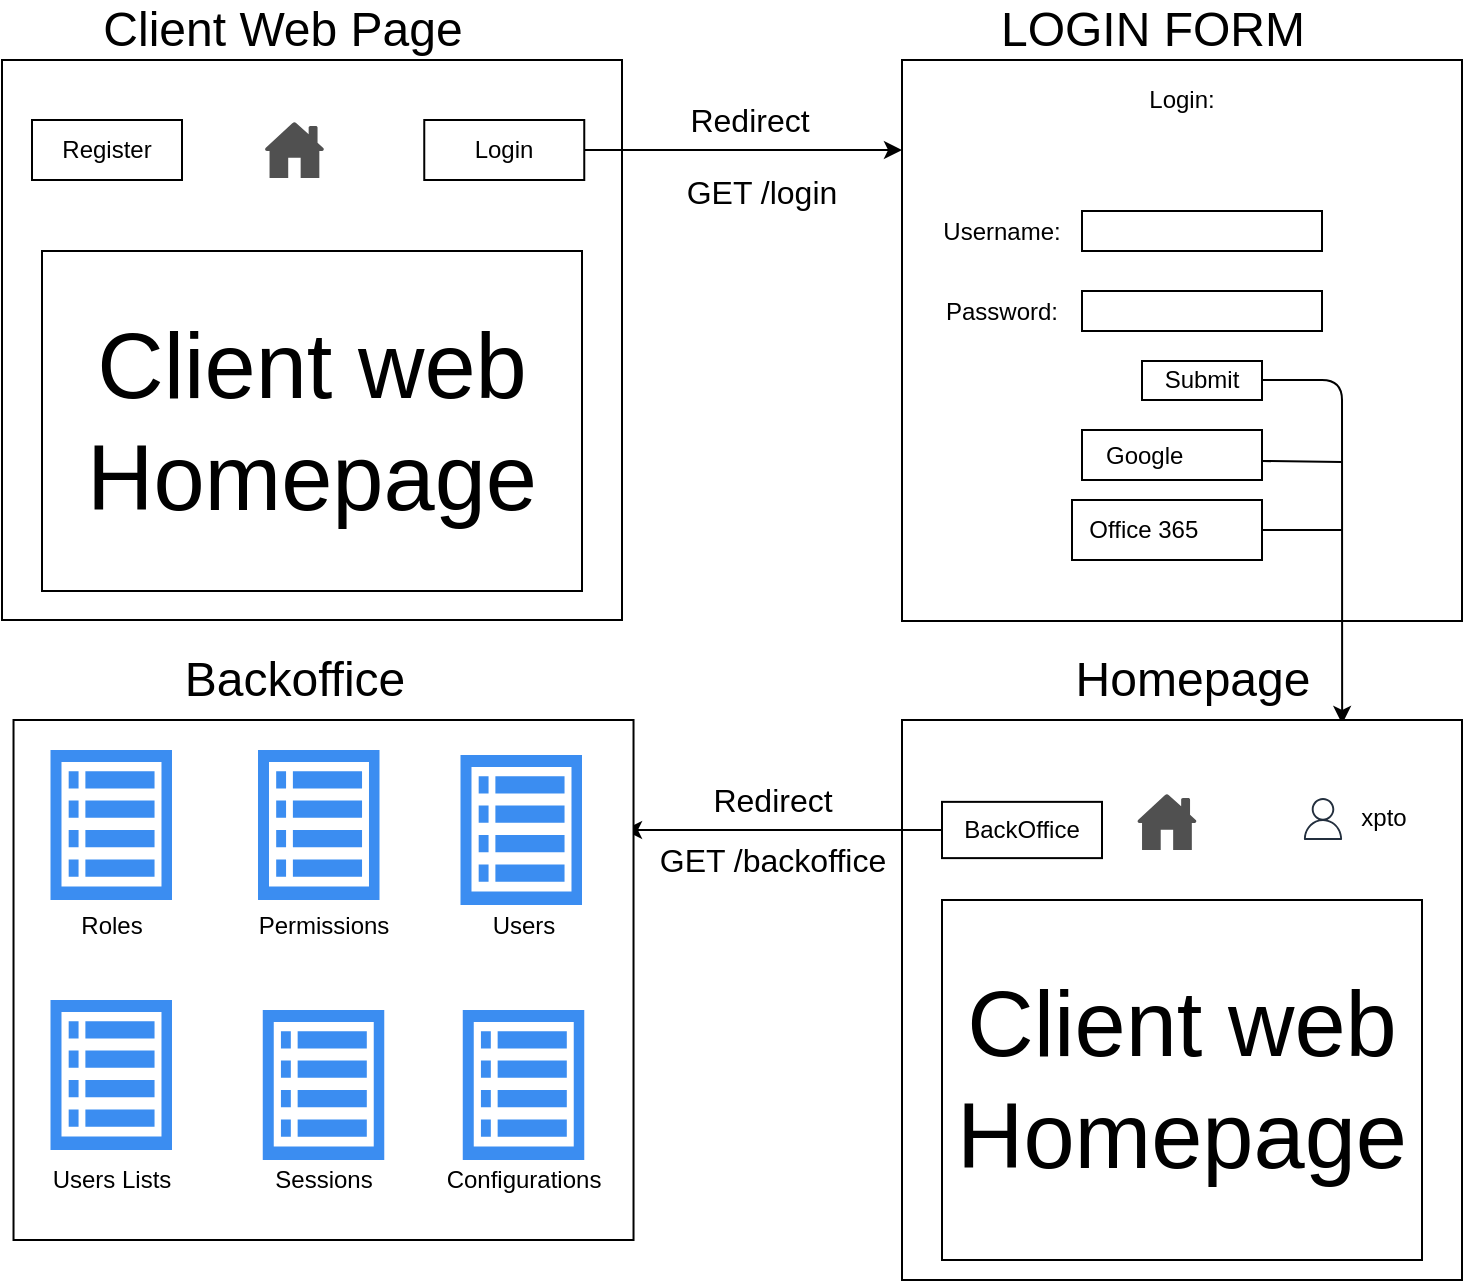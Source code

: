 <mxfile version="13.0.3" type="device"><diagram id="FL74OJqhruqepXC1qAeP" name="Page-1"><mxGraphModel dx="1422" dy="745" grid="1" gridSize="10" guides="1" tooltips="1" connect="1" arrows="1" fold="1" page="1" pageScale="1" pageWidth="827" pageHeight="1169" math="0" shadow="0"><root><mxCell id="0"/><mxCell id="1" parent="0"/><mxCell id="4TX8kmcd7X44YwIH6tuc-1" value="" style="rounded=0;whiteSpace=wrap;html=1;" vertex="1" parent="1"><mxGeometry x="60" y="190" width="310" height="280" as="geometry"/></mxCell><mxCell id="4TX8kmcd7X44YwIH6tuc-2" value="&lt;font style=&quot;font-size: 24px&quot;&gt;Client Web Page&lt;/font&gt;" style="text;html=1;align=center;verticalAlign=middle;resizable=0;points=[];autosize=1;" vertex="1" parent="1"><mxGeometry x="100" y="165" width="200" height="20" as="geometry"/></mxCell><mxCell id="4TX8kmcd7X44YwIH6tuc-4" value="&lt;span style=&quot;font-size: 46px&quot;&gt;Client web Homepage&lt;/span&gt;" style="rounded=0;whiteSpace=wrap;html=1;" vertex="1" parent="1"><mxGeometry x="80" y="285.5" width="270" height="170" as="geometry"/></mxCell><mxCell id="4TX8kmcd7X44YwIH6tuc-9" value="Login" style="rounded=0;whiteSpace=wrap;html=1;" vertex="1" parent="1"><mxGeometry x="271.13" y="220" width="80" height="30" as="geometry"/></mxCell><mxCell id="4TX8kmcd7X44YwIH6tuc-13" value="" style="pointerEvents=1;shadow=0;dashed=0;html=1;strokeColor=none;fillColor=#505050;labelPosition=center;verticalLabelPosition=bottom;verticalAlign=top;outlineConnect=0;align=center;shape=mxgraph.office.concepts.home;" vertex="1" parent="1"><mxGeometry x="191.25" y="221" width="30" height="28" as="geometry"/></mxCell><mxCell id="4TX8kmcd7X44YwIH6tuc-14" value="" style="endArrow=classic;html=1;exitX=1;exitY=0.5;exitDx=0;exitDy=0;" edge="1" parent="1" source="4TX8kmcd7X44YwIH6tuc-9"><mxGeometry width="50" height="50" relative="1" as="geometry"><mxPoint x="410" y="240" as="sourcePoint"/><mxPoint x="510" y="235" as="targetPoint"/></mxGeometry></mxCell><mxCell id="4TX8kmcd7X44YwIH6tuc-17" value="" style="rounded=0;whiteSpace=wrap;html=1;" vertex="1" parent="1"><mxGeometry x="510" y="190" width="280" height="280.5" as="geometry"/></mxCell><mxCell id="4TX8kmcd7X44YwIH6tuc-20" value="&lt;font style=&quot;font-size: 24px&quot;&gt;LOGIN FORM&lt;/font&gt;" style="text;html=1;align=center;verticalAlign=middle;resizable=0;points=[];autosize=1;" vertex="1" parent="1"><mxGeometry x="550" y="165" width="170" height="20" as="geometry"/></mxCell><mxCell id="4TX8kmcd7X44YwIH6tuc-21" value="Login:" style="text;html=1;strokeColor=none;fillColor=none;align=center;verticalAlign=middle;whiteSpace=wrap;rounded=0;" vertex="1" parent="1"><mxGeometry x="630" y="200" width="40" height="20" as="geometry"/></mxCell><mxCell id="4TX8kmcd7X44YwIH6tuc-22" value="" style="rounded=0;whiteSpace=wrap;html=1;" vertex="1" parent="1"><mxGeometry x="600" y="265.5" width="120" height="20" as="geometry"/></mxCell><mxCell id="4TX8kmcd7X44YwIH6tuc-23" value="Username:" style="text;html=1;strokeColor=none;fillColor=none;align=center;verticalAlign=middle;whiteSpace=wrap;rounded=0;" vertex="1" parent="1"><mxGeometry x="540" y="265.5" width="40" height="20" as="geometry"/></mxCell><mxCell id="4TX8kmcd7X44YwIH6tuc-25" value="" style="rounded=0;whiteSpace=wrap;html=1;" vertex="1" parent="1"><mxGeometry x="600" y="305.5" width="120" height="20" as="geometry"/></mxCell><mxCell id="4TX8kmcd7X44YwIH6tuc-26" value="Password:" style="text;html=1;strokeColor=none;fillColor=none;align=center;verticalAlign=middle;whiteSpace=wrap;rounded=0;" vertex="1" parent="1"><mxGeometry x="540" y="305.5" width="40" height="20" as="geometry"/></mxCell><mxCell id="4TX8kmcd7X44YwIH6tuc-27" value="Submit" style="rounded=0;whiteSpace=wrap;html=1;" vertex="1" parent="1"><mxGeometry x="630" y="340.5" width="60" height="19.5" as="geometry"/></mxCell><mxCell id="4TX8kmcd7X44YwIH6tuc-29" value="&amp;nbsp; &amp;nbsp;Google" style="rounded=0;whiteSpace=wrap;html=1;align=left;" vertex="1" parent="1"><mxGeometry x="600" y="375" width="90" height="25" as="geometry"/></mxCell><mxCell id="4TX8kmcd7X44YwIH6tuc-30" value="" style="shape=image;html=1;verticalAlign=top;verticalLabelPosition=bottom;labelBackgroundColor=#ffffff;imageAspect=0;aspect=fixed;image=https://cdn2.iconfinder.com/data/icons/social-icons-33/128/Google-128.png" vertex="1" parent="1"><mxGeometry x="667.5" y="381.25" width="12.5" height="12.5" as="geometry"/></mxCell><mxCell id="4TX8kmcd7X44YwIH6tuc-31" value="&amp;nbsp; Office 365" style="rounded=0;whiteSpace=wrap;html=1;align=left;" vertex="1" parent="1"><mxGeometry x="595" y="410" width="95" height="30" as="geometry"/></mxCell><mxCell id="4TX8kmcd7X44YwIH6tuc-32" value="" style="shape=image;html=1;verticalAlign=top;verticalLabelPosition=bottom;labelBackgroundColor=#ffffff;imageAspect=0;aspect=fixed;image=https://cdn4.iconfinder.com/data/icons/address-book-providers-in-colors/512/office365-128.png" vertex="1" parent="1"><mxGeometry x="667.5" y="416" width="18" height="18" as="geometry"/></mxCell><mxCell id="4TX8kmcd7X44YwIH6tuc-36" value="" style="endArrow=classic;html=1;entryX=0.786;entryY=0.007;entryDx=0;entryDy=0;entryPerimeter=0;" edge="1" parent="1" target="4TX8kmcd7X44YwIH6tuc-39"><mxGeometry width="50" height="50" relative="1" as="geometry"><mxPoint x="690" y="350" as="sourcePoint"/><mxPoint x="730" y="530" as="targetPoint"/><Array as="points"><mxPoint x="730" y="350"/></Array></mxGeometry></mxCell><mxCell id="4TX8kmcd7X44YwIH6tuc-37" value="" style="endArrow=none;html=1;" edge="1" parent="1"><mxGeometry width="50" height="50" relative="1" as="geometry"><mxPoint x="690" y="390.5" as="sourcePoint"/><mxPoint x="730" y="391" as="targetPoint"/></mxGeometry></mxCell><mxCell id="4TX8kmcd7X44YwIH6tuc-38" value="" style="endArrow=none;html=1;" edge="1" parent="1"><mxGeometry width="50" height="50" relative="1" as="geometry"><mxPoint x="690" y="425" as="sourcePoint"/><mxPoint x="730" y="425" as="targetPoint"/></mxGeometry></mxCell><mxCell id="4TX8kmcd7X44YwIH6tuc-39" value="" style="rounded=0;whiteSpace=wrap;html=1;" vertex="1" parent="1"><mxGeometry x="510" y="520" width="280" height="280" as="geometry"/></mxCell><mxCell id="4TX8kmcd7X44YwIH6tuc-42" value="&lt;font style=&quot;font-size: 46px&quot;&gt;Client web Homepage&lt;/font&gt;" style="rounded=0;whiteSpace=wrap;html=1;" vertex="1" parent="1"><mxGeometry x="530" y="610" width="240" height="180" as="geometry"/></mxCell><mxCell id="4TX8kmcd7X44YwIH6tuc-43" value="BackOffice" style="rounded=0;whiteSpace=wrap;html=1;" vertex="1" parent="1"><mxGeometry x="530" y="560.93" width="80" height="28.13" as="geometry"/></mxCell><mxCell id="4TX8kmcd7X44YwIH6tuc-44" value="" style="endArrow=classic;html=1;exitX=0;exitY=0.5;exitDx=0;exitDy=0;" edge="1" parent="1" source="4TX8kmcd7X44YwIH6tuc-43"><mxGeometry width="50" height="50" relative="1" as="geometry"><mxPoint x="480" y="570" as="sourcePoint"/><mxPoint x="371" y="575" as="targetPoint"/></mxGeometry></mxCell><mxCell id="4TX8kmcd7X44YwIH6tuc-45" value="&lt;font style=&quot;font-size: 16px&quot;&gt;GET /backoffice&lt;/font&gt;" style="text;html=1;align=center;verticalAlign=middle;resizable=0;points=[];autosize=1;" vertex="1" parent="1"><mxGeometry x="380" y="580" width="130" height="20" as="geometry"/></mxCell><mxCell id="4TX8kmcd7X44YwIH6tuc-46" value="&lt;font style=&quot;font-size: 16px&quot;&gt;Redirect&lt;/font&gt;" style="text;html=1;align=center;verticalAlign=middle;resizable=0;points=[];autosize=1;" vertex="1" parent="1"><mxGeometry x="405" y="550" width="80" height="20" as="geometry"/></mxCell><mxCell id="4TX8kmcd7X44YwIH6tuc-47" value="" style="rounded=0;whiteSpace=wrap;html=1;" vertex="1" parent="1"><mxGeometry x="65.76" y="520" width="310" height="260" as="geometry"/></mxCell><mxCell id="4TX8kmcd7X44YwIH6tuc-67" value="" style="html=1;aspect=fixed;strokeColor=none;shadow=0;align=center;verticalAlign=top;fillColor=#3B8DF1;shape=mxgraph.gcp2.view_list" vertex="1" parent="1"><mxGeometry x="84.25" y="535" width="60.75" height="75" as="geometry"/></mxCell><mxCell id="4TX8kmcd7X44YwIH6tuc-68" value="Roles" style="text;html=1;strokeColor=none;fillColor=none;align=center;verticalAlign=middle;whiteSpace=wrap;rounded=0;" vertex="1" parent="1"><mxGeometry x="94.62" y="612.5" width="40" height="20" as="geometry"/></mxCell><mxCell id="4TX8kmcd7X44YwIH6tuc-70" value="" style="html=1;aspect=fixed;strokeColor=none;shadow=0;align=center;verticalAlign=top;fillColor=#3B8DF1;shape=mxgraph.gcp2.view_list" vertex="1" parent="1"><mxGeometry x="188" y="535" width="60.75" height="75" as="geometry"/></mxCell><mxCell id="4TX8kmcd7X44YwIH6tuc-71" value="Permissions" style="text;html=1;strokeColor=none;fillColor=none;align=center;verticalAlign=middle;whiteSpace=wrap;rounded=0;" vertex="1" parent="1"><mxGeometry x="200.76" y="612.5" width="40" height="20" as="geometry"/></mxCell><mxCell id="4TX8kmcd7X44YwIH6tuc-72" value="" style="html=1;aspect=fixed;strokeColor=none;shadow=0;align=center;verticalAlign=top;fillColor=#3B8DF1;shape=mxgraph.gcp2.view_list" vertex="1" parent="1"><mxGeometry x="289.25" y="537.5" width="60.75" height="75" as="geometry"/></mxCell><mxCell id="4TX8kmcd7X44YwIH6tuc-73" value="Users" style="text;html=1;strokeColor=none;fillColor=none;align=center;verticalAlign=middle;whiteSpace=wrap;rounded=0;" vertex="1" parent="1"><mxGeometry x="300.76" y="612.5" width="40" height="20" as="geometry"/></mxCell><mxCell id="4TX8kmcd7X44YwIH6tuc-74" value="" style="html=1;aspect=fixed;strokeColor=none;shadow=0;align=center;verticalAlign=top;fillColor=#3B8DF1;shape=mxgraph.gcp2.view_list" vertex="1" parent="1"><mxGeometry x="84.25" y="660" width="60.75" height="75" as="geometry"/></mxCell><mxCell id="4TX8kmcd7X44YwIH6tuc-75" value="Users Lists" style="text;html=1;strokeColor=none;fillColor=none;align=center;verticalAlign=middle;whiteSpace=wrap;rounded=0;" vertex="1" parent="1"><mxGeometry x="80" y="740" width="70" height="20" as="geometry"/></mxCell><mxCell id="4TX8kmcd7X44YwIH6tuc-76" value="" style="html=1;aspect=fixed;strokeColor=none;shadow=0;align=center;verticalAlign=top;fillColor=#3B8DF1;shape=mxgraph.gcp2.view_list" vertex="1" parent="1"><mxGeometry x="290.38" y="665" width="60.75" height="75" as="geometry"/></mxCell><mxCell id="4TX8kmcd7X44YwIH6tuc-77" value="Sessions" style="text;html=1;strokeColor=none;fillColor=none;align=center;verticalAlign=middle;whiteSpace=wrap;rounded=0;" vertex="1" parent="1"><mxGeometry x="200.76" y="740" width="40" height="20" as="geometry"/></mxCell><mxCell id="4TX8kmcd7X44YwIH6tuc-82" value="" style="html=1;aspect=fixed;strokeColor=none;shadow=0;align=center;verticalAlign=top;fillColor=#3B8DF1;shape=mxgraph.gcp2.view_list" vertex="1" parent="1"><mxGeometry x="190.38" y="665" width="60.75" height="75" as="geometry"/></mxCell><mxCell id="4TX8kmcd7X44YwIH6tuc-83" value="Configurations" style="text;html=1;strokeColor=none;fillColor=none;align=center;verticalAlign=middle;whiteSpace=wrap;rounded=0;" vertex="1" parent="1"><mxGeometry x="300.76" y="740" width="40" height="20" as="geometry"/></mxCell><mxCell id="4TX8kmcd7X44YwIH6tuc-85" value="&lt;font style=&quot;font-size: 24px&quot;&gt;Backoffice&lt;/font&gt;" style="text;html=1;align=center;verticalAlign=middle;resizable=0;points=[];autosize=1;" vertex="1" parent="1"><mxGeometry x="141.25" y="490" width="130" height="20" as="geometry"/></mxCell><mxCell id="4TX8kmcd7X44YwIH6tuc-87" value="&lt;span style=&quot;font-size: 24px&quot;&gt;Homepage&lt;/span&gt;" style="text;html=1;align=center;verticalAlign=middle;resizable=0;points=[];autosize=1;" vertex="1" parent="1"><mxGeometry x="590" y="490" width="130" height="20" as="geometry"/></mxCell><mxCell id="4TX8kmcd7X44YwIH6tuc-89" value="Register" style="rounded=0;whiteSpace=wrap;html=1;" vertex="1" parent="1"><mxGeometry x="75" y="220" width="75" height="30" as="geometry"/></mxCell><mxCell id="4TX8kmcd7X44YwIH6tuc-90" value="" style="pointerEvents=1;shadow=0;dashed=0;html=1;strokeColor=none;fillColor=#505050;labelPosition=center;verticalLabelPosition=bottom;verticalAlign=top;outlineConnect=0;align=center;shape=mxgraph.office.concepts.home;" vertex="1" parent="1"><mxGeometry x="627.5" y="557" width="30" height="28" as="geometry"/></mxCell><mxCell id="4TX8kmcd7X44YwIH6tuc-91" value="" style="outlineConnect=0;fontColor=#232F3E;gradientColor=none;fillColor=#232F3E;strokeColor=none;dashed=0;verticalLabelPosition=bottom;verticalAlign=top;align=center;html=1;fontSize=12;fontStyle=0;aspect=fixed;pointerEvents=1;shape=mxgraph.aws4.user;" vertex="1" parent="1"><mxGeometry x="710" y="559" width="21" height="21" as="geometry"/></mxCell><mxCell id="4TX8kmcd7X44YwIH6tuc-92" value="xpto" style="text;html=1;strokeColor=none;fillColor=none;align=center;verticalAlign=middle;whiteSpace=wrap;rounded=0;" vertex="1" parent="1"><mxGeometry x="731" y="559" width="40" height="20" as="geometry"/></mxCell><mxCell id="4TX8kmcd7X44YwIH6tuc-95" value="&lt;font style=&quot;font-size: 16px&quot;&gt;Redirect&lt;/font&gt;" style="text;html=1;strokeColor=none;fillColor=none;align=center;verticalAlign=middle;whiteSpace=wrap;rounded=0;" vertex="1" parent="1"><mxGeometry x="413.5" y="210" width="40" height="20" as="geometry"/></mxCell><mxCell id="4TX8kmcd7X44YwIH6tuc-96" value="&lt;font style=&quot;font-size: 16px&quot;&gt;GET /login&lt;/font&gt;" style="text;html=1;strokeColor=none;fillColor=none;align=center;verticalAlign=middle;whiteSpace=wrap;rounded=0;" vertex="1" parent="1"><mxGeometry x="400" y="246" width="80" height="20" as="geometry"/></mxCell></root></mxGraphModel></diagram></mxfile>
